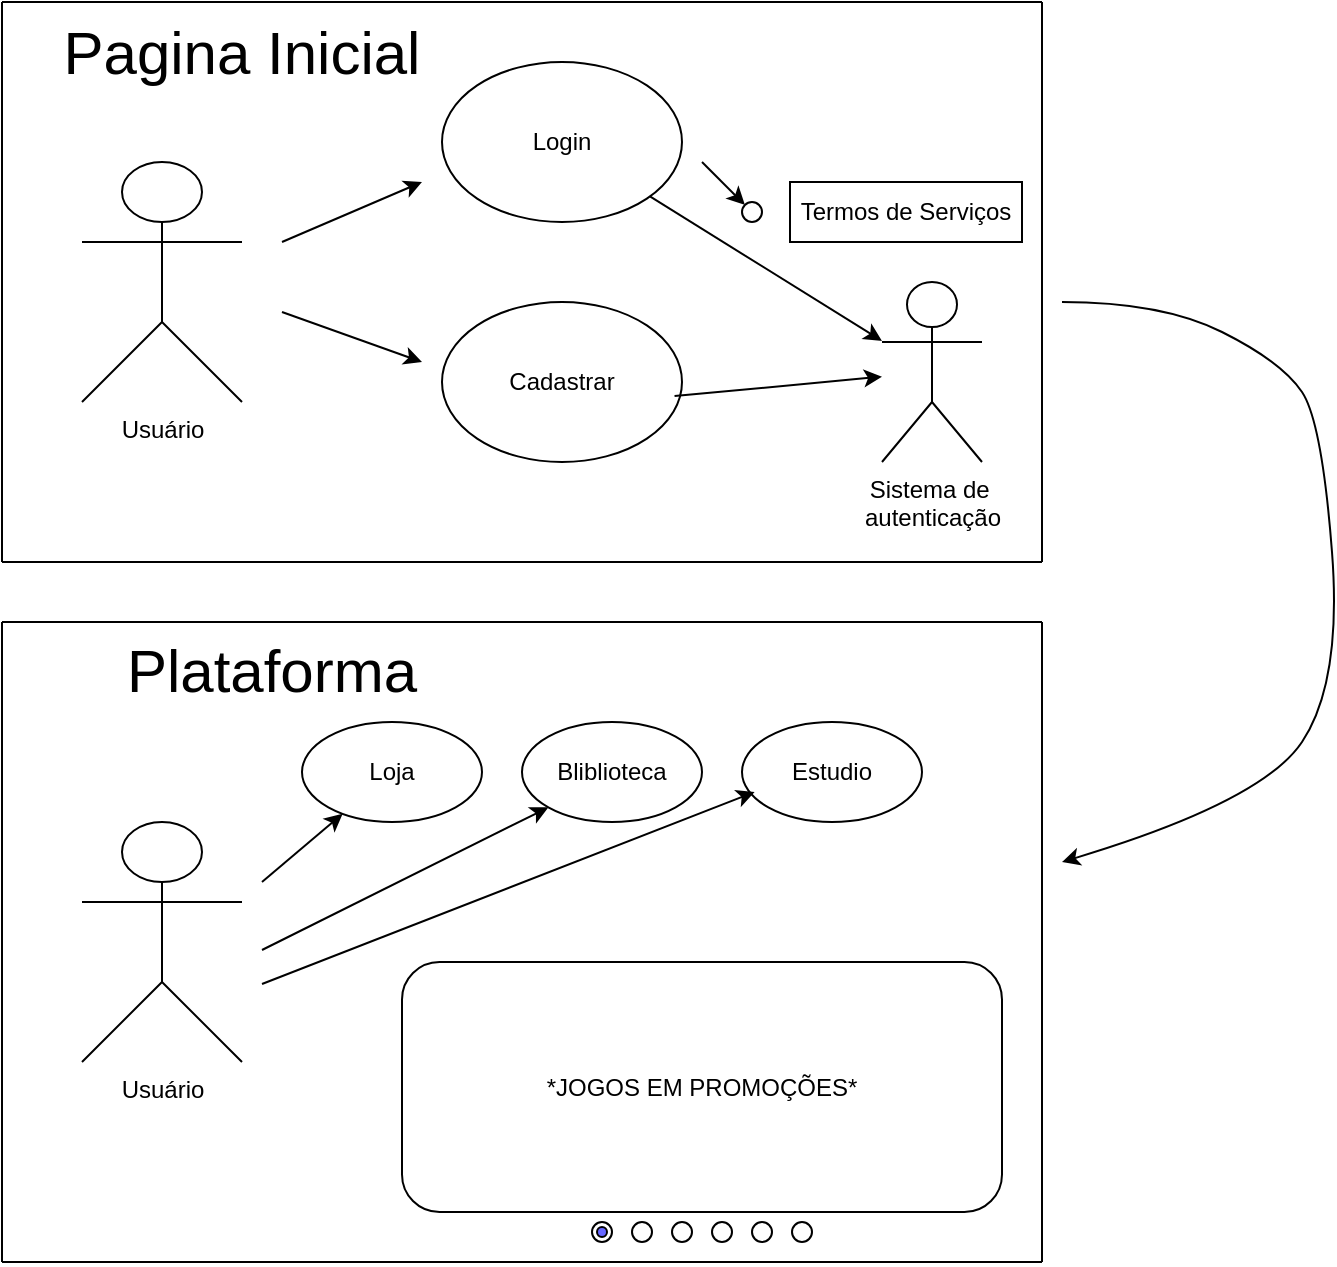 <mxfile version="26.1.1">
  <diagram name="Página-1" id="ns3tSC-i1UUYCvkixkdD">
    <mxGraphModel dx="1000" dy="530" grid="1" gridSize="10" guides="1" tooltips="1" connect="1" arrows="1" fold="1" page="1" pageScale="1" pageWidth="827" pageHeight="1169" math="0" shadow="0">
      <root>
        <mxCell id="0" />
        <mxCell id="1" parent="0" />
        <mxCell id="0gm10YyM9fv4uz2o-prk-2" value="Login" style="ellipse;whiteSpace=wrap;html=1;" vertex="1" parent="1">
          <mxGeometry x="240" y="40" width="120" height="80" as="geometry" />
        </mxCell>
        <mxCell id="0gm10YyM9fv4uz2o-prk-3" value="Cadastrar" style="ellipse;whiteSpace=wrap;html=1;" vertex="1" parent="1">
          <mxGeometry x="240" y="160" width="120" height="80" as="geometry" />
        </mxCell>
        <mxCell id="0gm10YyM9fv4uz2o-prk-4" value="" style="endArrow=none;html=1;rounded=0;" edge="1" parent="1">
          <mxGeometry width="50" height="50" relative="1" as="geometry">
            <mxPoint x="20" y="10" as="sourcePoint" />
            <mxPoint x="540" y="10" as="targetPoint" />
          </mxGeometry>
        </mxCell>
        <mxCell id="0gm10YyM9fv4uz2o-prk-5" value="" style="endArrow=none;html=1;rounded=0;" edge="1" parent="1">
          <mxGeometry width="50" height="50" relative="1" as="geometry">
            <mxPoint x="20" y="290" as="sourcePoint" />
            <mxPoint x="540" y="290" as="targetPoint" />
          </mxGeometry>
        </mxCell>
        <mxCell id="0gm10YyM9fv4uz2o-prk-7" value="Usuário" style="shape=umlActor;verticalLabelPosition=bottom;verticalAlign=top;html=1;outlineConnect=0;" vertex="1" parent="1">
          <mxGeometry x="60" y="90" width="80" height="120" as="geometry" />
        </mxCell>
        <mxCell id="0gm10YyM9fv4uz2o-prk-11" value="Pagina Inicial" style="text;html=1;align=center;verticalAlign=middle;whiteSpace=wrap;rounded=0;fontSize=30;" vertex="1" parent="1">
          <mxGeometry x="40" y="20" width="200" height="30" as="geometry" />
        </mxCell>
        <mxCell id="0gm10YyM9fv4uz2o-prk-14" value="" style="endArrow=none;html=1;rounded=0;" edge="1" parent="1">
          <mxGeometry width="50" height="50" relative="1" as="geometry">
            <mxPoint x="20" y="290" as="sourcePoint" />
            <mxPoint x="20" y="10" as="targetPoint" />
          </mxGeometry>
        </mxCell>
        <mxCell id="0gm10YyM9fv4uz2o-prk-15" value="" style="endArrow=none;html=1;rounded=0;" edge="1" parent="1">
          <mxGeometry width="50" height="50" relative="1" as="geometry">
            <mxPoint x="540" y="290" as="sourcePoint" />
            <mxPoint x="540" y="10" as="targetPoint" />
          </mxGeometry>
        </mxCell>
        <mxCell id="0gm10YyM9fv4uz2o-prk-18" value="" style="curved=1;endArrow=classic;html=1;rounded=0;" edge="1" parent="1">
          <mxGeometry width="50" height="50" relative="1" as="geometry">
            <mxPoint x="550" y="160" as="sourcePoint" />
            <mxPoint x="550" y="440" as="targetPoint" />
            <Array as="points">
              <mxPoint x="600" y="160" />
              <mxPoint x="660" y="190" />
              <mxPoint x="680" y="220" />
              <mxPoint x="690" y="350" />
              <mxPoint x="650" y="410" />
            </Array>
          </mxGeometry>
        </mxCell>
        <mxCell id="0gm10YyM9fv4uz2o-prk-22" value="" style="endArrow=classic;html=1;rounded=0;" edge="1" parent="1">
          <mxGeometry width="50" height="50" relative="1" as="geometry">
            <mxPoint x="160" y="130" as="sourcePoint" />
            <mxPoint x="230" y="100" as="targetPoint" />
          </mxGeometry>
        </mxCell>
        <mxCell id="0gm10YyM9fv4uz2o-prk-23" value="" style="endArrow=classic;html=1;rounded=0;" edge="1" parent="1">
          <mxGeometry width="50" height="50" relative="1" as="geometry">
            <mxPoint x="160" y="165" as="sourcePoint" />
            <mxPoint x="230" y="190" as="targetPoint" />
          </mxGeometry>
        </mxCell>
        <mxCell id="0gm10YyM9fv4uz2o-prk-24" value="" style="endArrow=classic;html=1;rounded=0;" edge="1" parent="1" target="0gm10YyM9fv4uz2o-prk-26">
          <mxGeometry width="50" height="50" relative="1" as="geometry">
            <mxPoint x="370" y="90" as="sourcePoint" />
            <mxPoint x="410" y="90" as="targetPoint" />
          </mxGeometry>
        </mxCell>
        <mxCell id="0gm10YyM9fv4uz2o-prk-25" value="Termos de Serviços" style="rounded=0;whiteSpace=wrap;html=1;" vertex="1" parent="1">
          <mxGeometry x="414" y="100" width="116" height="30" as="geometry" />
        </mxCell>
        <mxCell id="0gm10YyM9fv4uz2o-prk-26" value="" style="ellipse;whiteSpace=wrap;html=1;aspect=fixed;" vertex="1" parent="1">
          <mxGeometry x="390" y="110" width="10" height="10" as="geometry" />
        </mxCell>
        <mxCell id="0gm10YyM9fv4uz2o-prk-29" value="Usuário" style="shape=umlActor;verticalLabelPosition=bottom;verticalAlign=top;html=1;outlineConnect=0;" vertex="1" parent="1">
          <mxGeometry x="60" y="420" width="80" height="120" as="geometry" />
        </mxCell>
        <mxCell id="0gm10YyM9fv4uz2o-prk-30" value="" style="endArrow=none;html=1;rounded=0;" edge="1" parent="1">
          <mxGeometry width="50" height="50" relative="1" as="geometry">
            <mxPoint x="20" y="320" as="sourcePoint" />
            <mxPoint x="540" y="320" as="targetPoint" />
          </mxGeometry>
        </mxCell>
        <mxCell id="0gm10YyM9fv4uz2o-prk-32" value="Bliblioteca" style="ellipse;whiteSpace=wrap;html=1;" vertex="1" parent="1">
          <mxGeometry x="280" y="370" width="90" height="50" as="geometry" />
        </mxCell>
        <mxCell id="0gm10YyM9fv4uz2o-prk-33" value="Loja" style="ellipse;whiteSpace=wrap;html=1;" vertex="1" parent="1">
          <mxGeometry x="170" y="370" width="90" height="50" as="geometry" />
        </mxCell>
        <mxCell id="0gm10YyM9fv4uz2o-prk-34" value="Estudio" style="ellipse;whiteSpace=wrap;html=1;" vertex="1" parent="1">
          <mxGeometry x="390" y="370" width="90" height="50" as="geometry" />
        </mxCell>
        <mxCell id="0gm10YyM9fv4uz2o-prk-35" value="" style="endArrow=classic;html=1;rounded=0;" edge="1" parent="1" target="0gm10YyM9fv4uz2o-prk-33">
          <mxGeometry width="50" height="50" relative="1" as="geometry">
            <mxPoint x="150" y="450" as="sourcePoint" />
            <mxPoint x="210" y="430" as="targetPoint" />
          </mxGeometry>
        </mxCell>
        <mxCell id="0gm10YyM9fv4uz2o-prk-36" value="" style="endArrow=classic;html=1;rounded=0;entryX=0;entryY=1;entryDx=0;entryDy=0;" edge="1" parent="1" target="0gm10YyM9fv4uz2o-prk-32">
          <mxGeometry width="50" height="50" relative="1" as="geometry">
            <mxPoint x="150" y="484" as="sourcePoint" />
            <mxPoint x="190" y="450" as="targetPoint" />
          </mxGeometry>
        </mxCell>
        <mxCell id="0gm10YyM9fv4uz2o-prk-37" value="" style="endArrow=classic;html=1;rounded=0;entryX=0.07;entryY=0.7;entryDx=0;entryDy=0;entryPerimeter=0;" edge="1" parent="1" target="0gm10YyM9fv4uz2o-prk-34">
          <mxGeometry width="50" height="50" relative="1" as="geometry">
            <mxPoint x="150" y="501" as="sourcePoint" />
            <mxPoint x="293" y="430" as="targetPoint" />
          </mxGeometry>
        </mxCell>
        <mxCell id="0gm10YyM9fv4uz2o-prk-38" value="Plataforma" style="text;html=1;align=center;verticalAlign=middle;whiteSpace=wrap;rounded=0;fontSize=30;" vertex="1" parent="1">
          <mxGeometry x="50" y="329" width="210" height="30" as="geometry" />
        </mxCell>
        <mxCell id="0gm10YyM9fv4uz2o-prk-39" value="" style="endArrow=none;html=1;rounded=0;" edge="1" parent="1">
          <mxGeometry width="50" height="50" relative="1" as="geometry">
            <mxPoint x="20" y="640" as="sourcePoint" />
            <mxPoint x="540" y="640" as="targetPoint" />
          </mxGeometry>
        </mxCell>
        <mxCell id="0gm10YyM9fv4uz2o-prk-40" value="Sistema de&amp;nbsp;&lt;div&gt;autenticação&lt;/div&gt;" style="shape=umlActor;verticalLabelPosition=bottom;verticalAlign=top;html=1;outlineConnect=0;" vertex="1" parent="1">
          <mxGeometry x="460" y="150" width="50" height="90" as="geometry" />
        </mxCell>
        <mxCell id="0gm10YyM9fv4uz2o-prk-41" value="" style="endArrow=classic;html=1;rounded=0;" edge="1" parent="1" source="0gm10YyM9fv4uz2o-prk-2" target="0gm10YyM9fv4uz2o-prk-40">
          <mxGeometry width="50" height="50" relative="1" as="geometry">
            <mxPoint x="370" y="200" as="sourcePoint" />
            <mxPoint x="450" y="210" as="targetPoint" />
          </mxGeometry>
        </mxCell>
        <mxCell id="0gm10YyM9fv4uz2o-prk-42" value="" style="endArrow=classic;html=1;rounded=0;exitX=0.969;exitY=0.588;exitDx=0;exitDy=0;exitPerimeter=0;" edge="1" parent="1" source="0gm10YyM9fv4uz2o-prk-3" target="0gm10YyM9fv4uz2o-prk-40">
          <mxGeometry width="50" height="50" relative="1" as="geometry">
            <mxPoint x="360" y="210" as="sourcePoint" />
            <mxPoint x="473" y="308" as="targetPoint" />
          </mxGeometry>
        </mxCell>
        <mxCell id="0gm10YyM9fv4uz2o-prk-44" value="" style="endArrow=none;html=1;rounded=0;" edge="1" parent="1">
          <mxGeometry width="50" height="50" relative="1" as="geometry">
            <mxPoint x="540" y="640" as="sourcePoint" />
            <mxPoint x="540" y="320" as="targetPoint" />
          </mxGeometry>
        </mxCell>
        <mxCell id="0gm10YyM9fv4uz2o-prk-45" value="" style="endArrow=none;html=1;rounded=0;" edge="1" parent="1">
          <mxGeometry width="50" height="50" relative="1" as="geometry">
            <mxPoint x="20" y="640" as="sourcePoint" />
            <mxPoint x="20" y="320" as="targetPoint" />
          </mxGeometry>
        </mxCell>
        <mxCell id="0gm10YyM9fv4uz2o-prk-46" value="*JOGOS EM PROMOÇÕES*" style="rounded=1;whiteSpace=wrap;html=1;" vertex="1" parent="1">
          <mxGeometry x="220" y="490" width="300" height="125" as="geometry" />
        </mxCell>
        <mxCell id="0gm10YyM9fv4uz2o-prk-47" value="" style="ellipse;whiteSpace=wrap;html=1;aspect=fixed;" vertex="1" parent="1">
          <mxGeometry x="315" y="620" width="10" height="10" as="geometry" />
        </mxCell>
        <mxCell id="0gm10YyM9fv4uz2o-prk-48" value="" style="ellipse;whiteSpace=wrap;html=1;aspect=fixed;" vertex="1" parent="1">
          <mxGeometry x="335" y="620" width="10" height="10" as="geometry" />
        </mxCell>
        <mxCell id="0gm10YyM9fv4uz2o-prk-49" value="" style="ellipse;whiteSpace=wrap;html=1;aspect=fixed;" vertex="1" parent="1">
          <mxGeometry x="355" y="620" width="10" height="10" as="geometry" />
        </mxCell>
        <mxCell id="0gm10YyM9fv4uz2o-prk-52" value="" style="ellipse;whiteSpace=wrap;html=1;aspect=fixed;" vertex="1" parent="1">
          <mxGeometry x="415" y="620" width="10" height="10" as="geometry" />
        </mxCell>
        <mxCell id="0gm10YyM9fv4uz2o-prk-53" value="" style="ellipse;whiteSpace=wrap;html=1;aspect=fixed;" vertex="1" parent="1">
          <mxGeometry x="395" y="620" width="10" height="10" as="geometry" />
        </mxCell>
        <mxCell id="0gm10YyM9fv4uz2o-prk-54" value="" style="ellipse;whiteSpace=wrap;html=1;aspect=fixed;" vertex="1" parent="1">
          <mxGeometry x="375" y="620" width="10" height="10" as="geometry" />
        </mxCell>
        <mxCell id="0gm10YyM9fv4uz2o-prk-58" value="" style="ellipse;whiteSpace=wrap;html=1;aspect=fixed;fillColor=#6666FF;" vertex="1" parent="1">
          <mxGeometry x="317.5" y="622.5" width="5" height="5" as="geometry" />
        </mxCell>
      </root>
    </mxGraphModel>
  </diagram>
</mxfile>
